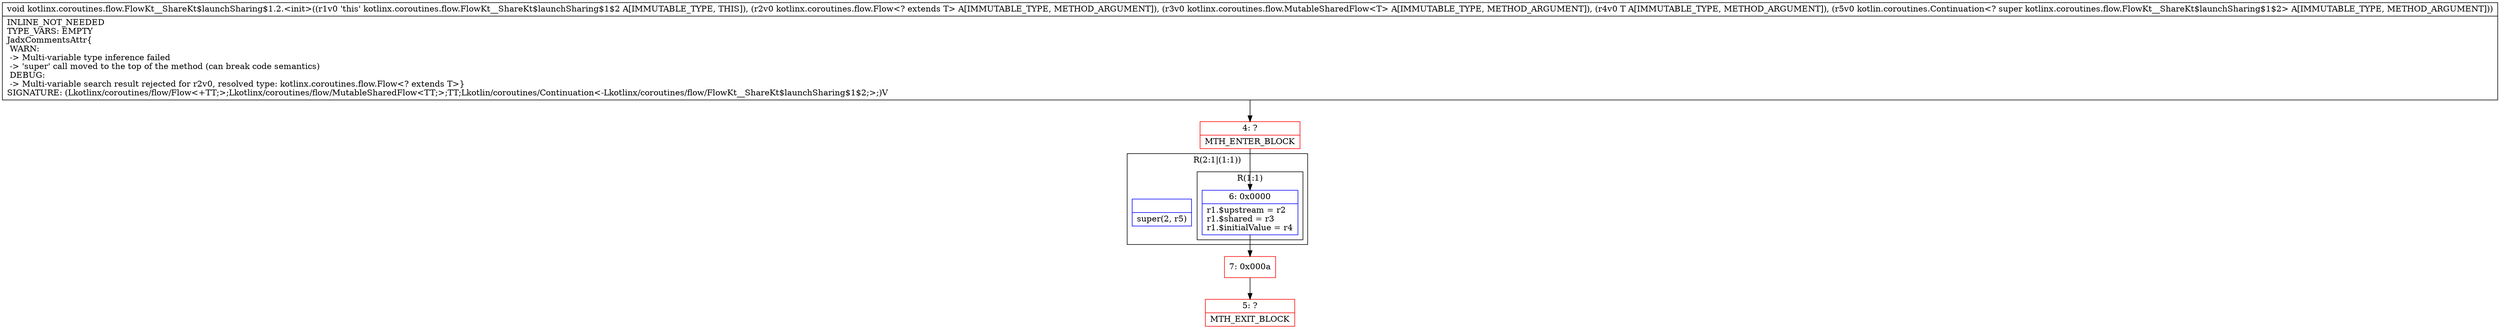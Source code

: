 digraph "CFG forkotlinx.coroutines.flow.FlowKt__ShareKt$launchSharing$1.2.\<init\>(Lkotlinx\/coroutines\/flow\/Flow;Lkotlinx\/coroutines\/flow\/MutableSharedFlow;Ljava\/lang\/Object;Lkotlin\/coroutines\/Continuation;)V" {
subgraph cluster_Region_1192877005 {
label = "R(2:1|(1:1))";
node [shape=record,color=blue];
Node_InsnContainer_1613914527 [shape=record,label="{|super(2, r5)\l}"];
subgraph cluster_Region_313571081 {
label = "R(1:1)";
node [shape=record,color=blue];
Node_6 [shape=record,label="{6\:\ 0x0000|r1.$upstream = r2\lr1.$shared = r3\lr1.$initialValue = r4\l}"];
}
}
Node_4 [shape=record,color=red,label="{4\:\ ?|MTH_ENTER_BLOCK\l}"];
Node_7 [shape=record,color=red,label="{7\:\ 0x000a}"];
Node_5 [shape=record,color=red,label="{5\:\ ?|MTH_EXIT_BLOCK\l}"];
MethodNode[shape=record,label="{void kotlinx.coroutines.flow.FlowKt__ShareKt$launchSharing$1.2.\<init\>((r1v0 'this' kotlinx.coroutines.flow.FlowKt__ShareKt$launchSharing$1$2 A[IMMUTABLE_TYPE, THIS]), (r2v0 kotlinx.coroutines.flow.Flow\<? extends T\> A[IMMUTABLE_TYPE, METHOD_ARGUMENT]), (r3v0 kotlinx.coroutines.flow.MutableSharedFlow\<T\> A[IMMUTABLE_TYPE, METHOD_ARGUMENT]), (r4v0 T A[IMMUTABLE_TYPE, METHOD_ARGUMENT]), (r5v0 kotlin.coroutines.Continuation\<? super kotlinx.coroutines.flow.FlowKt__ShareKt$launchSharing$1$2\> A[IMMUTABLE_TYPE, METHOD_ARGUMENT]))  | INLINE_NOT_NEEDED\lTYPE_VARS: EMPTY\lJadxCommentsAttr\{\l WARN: \l \-\> Multi\-variable type inference failed\l \-\> 'super' call moved to the top of the method (can break code semantics)\l DEBUG: \l \-\> Multi\-variable search result rejected for r2v0, resolved type: kotlinx.coroutines.flow.Flow\<? extends T\>\}\lSIGNATURE: (Lkotlinx\/coroutines\/flow\/Flow\<+TT;\>;Lkotlinx\/coroutines\/flow\/MutableSharedFlow\<TT;\>;TT;Lkotlin\/coroutines\/Continuation\<\-Lkotlinx\/coroutines\/flow\/FlowKt__ShareKt$launchSharing$1$2;\>;)V\l}"];
MethodNode -> Node_4;Node_6 -> Node_7;
Node_4 -> Node_6;
Node_7 -> Node_5;
}

